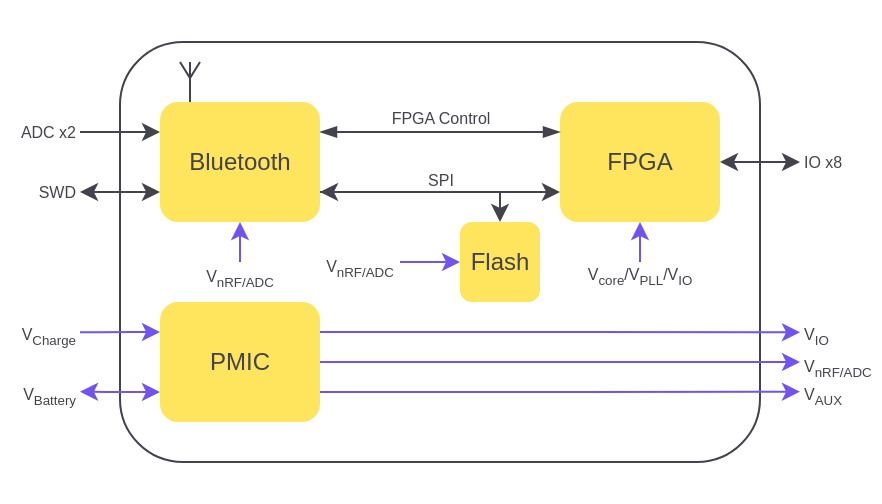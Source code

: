 <mxfile version="13.7.3" type="device"><diagram id="egaiHQ1bkfM_H7aPr39D" name="Page-1"><mxGraphModel dx="2365" dy="1578" grid="1" gridSize="10" guides="1" tooltips="1" connect="1" arrows="1" fold="1" page="1" pageScale="1" pageWidth="827" pageHeight="1169" math="0" shadow="0"><root><mxCell id="0"/><mxCell id="1" parent="0"/><mxCell id="5gBkPlEzBsQ7VQ_XojQR-1" value="" style="rounded=0;whiteSpace=wrap;html=1;fillColor=none;strokeColor=none;" vertex="1" parent="1"><mxGeometry x="80" y="169" width="440" height="251" as="geometry"/></mxCell><mxCell id="Kou2iydummz28kWJMsvE-27" value="" style="whiteSpace=wrap;html=1;fontSize=9;fillColor=none;rounded=1;strokeColor=#44434d;fontColor=#7253ED;" parent="1" vertex="1"><mxGeometry x="140" y="190" width="320" height="210" as="geometry"/></mxCell><mxCell id="Kou2iydummz28kWJMsvE-48" style="edgeStyle=orthogonalEdgeStyle;orthogonalLoop=1;jettySize=auto;html=1;exitX=1;exitY=0.5;exitDx=0;exitDy=0;startArrow=classic;startFill=1;endArrow=classic;endFill=1;fontSize=9;fontColor=#5AA9E6;strokeColor=#44434d;" parent="1" source="Kou2iydummz28kWJMsvE-1" edge="1"><mxGeometry relative="1" as="geometry"><mxPoint x="480" y="250" as="targetPoint"/></mxGeometry></mxCell><mxCell id="Kou2iydummz28kWJMsvE-1" value="&lt;font&gt;FPGA&lt;/font&gt;" style="whiteSpace=wrap;html=1;fillColor=#FFE45E;strokeColor=none;rounded=1;fontColor=#44434d;" parent="1" vertex="1"><mxGeometry x="360" y="220" width="80" height="60" as="geometry"/></mxCell><mxCell id="Kou2iydummz28kWJMsvE-3" style="edgeStyle=orthogonalEdgeStyle;orthogonalLoop=1;jettySize=auto;html=1;exitX=1;exitY=0.75;exitDx=0;exitDy=0;entryX=0;entryY=0.75;entryDx=0;entryDy=0;startArrow=classic;startFill=1;strokeColor=#44434d;fontColor=#44434D;" parent="1" source="Kou2iydummz28kWJMsvE-2" target="Kou2iydummz28kWJMsvE-1" edge="1"><mxGeometry relative="1" as="geometry"/></mxCell><mxCell id="Kou2iydummz28kWJMsvE-19" value="&lt;font style=&quot;font-size: 8px&quot; color=&quot;#44434d&quot;&gt;SPI&lt;/font&gt;" style="edgeLabel;html=1;align=center;verticalAlign=middle;resizable=0;points=[];fontSize=9;rounded=1;fontColor=#5AA9E6;" parent="Kou2iydummz28kWJMsvE-3" vertex="1" connectable="0"><mxGeometry x="0.345" y="1" relative="1" as="geometry"><mxPoint x="-20.67" y="-5" as="offset"/></mxGeometry></mxCell><mxCell id="Kou2iydummz28kWJMsvE-20" style="edgeStyle=orthogonalEdgeStyle;orthogonalLoop=1;jettySize=auto;html=1;exitX=1;exitY=0.25;exitDx=0;exitDy=0;entryX=0;entryY=0.25;entryDx=0;entryDy=0;startArrow=blockThin;startFill=1;endArrow=blockThin;endFill=1;fontSize=9;strokeColor=#44434d;fontColor=#44434D;" parent="1" source="Kou2iydummz28kWJMsvE-2" target="Kou2iydummz28kWJMsvE-1" edge="1"><mxGeometry relative="1" as="geometry"/></mxCell><mxCell id="Kou2iydummz28kWJMsvE-21" value="&lt;font style=&quot;font-size: 8px&quot; color=&quot;#44434d&quot;&gt;FPGA Control&lt;/font&gt;" style="edgeLabel;html=1;align=center;verticalAlign=middle;resizable=0;points=[];fontSize=9;rounded=1;fontColor=#5AA9E6;" parent="Kou2iydummz28kWJMsvE-20" vertex="1" connectable="0"><mxGeometry x="0.012" relative="1" as="geometry"><mxPoint x="-0.57" y="-7" as="offset"/></mxGeometry></mxCell><mxCell id="Kou2iydummz28kWJMsvE-23" style="edgeStyle=orthogonalEdgeStyle;orthogonalLoop=1;jettySize=auto;html=1;exitX=0;exitY=0.25;exitDx=0;exitDy=0;startArrow=classic;startFill=1;endArrow=none;endFill=0;fontSize=9;fontColor=#5AA9E6;strokeColor=#44434d;" parent="1" source="Kou2iydummz28kWJMsvE-2" edge="1"><mxGeometry relative="1" as="geometry"><mxPoint x="120" y="235" as="targetPoint"/></mxGeometry></mxCell><mxCell id="Kou2iydummz28kWJMsvE-25" style="edgeStyle=orthogonalEdgeStyle;orthogonalLoop=1;jettySize=auto;html=1;exitX=0;exitY=0.75;exitDx=0;exitDy=0;startArrow=classic;startFill=1;endArrow=classic;endFill=1;fontSize=9;fontColor=#5AA9E6;strokeColor=#44434d;" parent="1" source="Kou2iydummz28kWJMsvE-2" edge="1"><mxGeometry relative="1" as="geometry"><mxPoint x="120" y="265" as="targetPoint"/></mxGeometry></mxCell><mxCell id="Kou2iydummz28kWJMsvE-40" style="edgeStyle=orthogonalEdgeStyle;orthogonalLoop=1;jettySize=auto;html=1;exitX=0.5;exitY=1;exitDx=0;exitDy=0;entryX=0.5;entryY=0;entryDx=0;entryDy=0;startArrow=classic;startFill=1;endArrow=none;endFill=0;fontSize=9;fontColor=#5AA9E6;strokeColor=#7253ED;" parent="1" source="Kou2iydummz28kWJMsvE-2" target="Kou2iydummz28kWJMsvE-39" edge="1"><mxGeometry relative="1" as="geometry"/></mxCell><mxCell id="Kou2iydummz28kWJMsvE-2" value="&lt;font&gt;Bluetooth&lt;/font&gt;" style="whiteSpace=wrap;html=1;strokeColor=none;fillColor=#FFE45E;rounded=1;fontColor=#44434d;" parent="1" vertex="1"><mxGeometry x="160" y="220" width="80" height="60" as="geometry"/></mxCell><mxCell id="Kou2iydummz28kWJMsvE-11" style="edgeStyle=orthogonalEdgeStyle;orthogonalLoop=1;jettySize=auto;html=1;exitX=0.5;exitY=0;exitDx=0;exitDy=0;startArrow=classic;startFill=1;endArrow=none;endFill=0;entryX=1;entryY=0.75;entryDx=0;entryDy=0;fontColor=#5AA9E6;strokeColor=#44434d;rounded=0;" parent="1" source="Kou2iydummz28kWJMsvE-4" target="Kou2iydummz28kWJMsvE-2" edge="1"><mxGeometry relative="1" as="geometry"><mxPoint x="300" y="260" as="targetPoint"/><Array as="points"><mxPoint x="330" y="265"/></Array></mxGeometry></mxCell><mxCell id="Kou2iydummz28kWJMsvE-4" value="&lt;font&gt;Flash&lt;/font&gt;" style="whiteSpace=wrap;html=1;strokeColor=none;fillColor=#FFE45E;rounded=1;fontColor=#44434d;" parent="1" vertex="1"><mxGeometry x="310" y="280" width="40" height="40" as="geometry"/></mxCell><mxCell id="Kou2iydummz28kWJMsvE-26" style="edgeStyle=orthogonalEdgeStyle;orthogonalLoop=1;jettySize=auto;html=1;exitX=1;exitY=0.25;exitDx=0;exitDy=0;startArrow=none;startFill=0;endArrow=classic;endFill=1;fontSize=9;fontColor=#5AA9E6;strokeColor=#7253ED;" parent="1" source="Kou2iydummz28kWJMsvE-6" edge="1"><mxGeometry relative="1" as="geometry"><mxPoint x="480" y="335.143" as="targetPoint"/></mxGeometry></mxCell><mxCell id="Kou2iydummz28kWJMsvE-28" style="edgeStyle=orthogonalEdgeStyle;orthogonalLoop=1;jettySize=auto;html=1;exitX=1;exitY=0.5;exitDx=0;exitDy=0;startArrow=none;startFill=0;endArrow=classic;endFill=1;fontSize=9;fontColor=#5AA9E6;strokeColor=#7253ED;" parent="1" source="Kou2iydummz28kWJMsvE-6" edge="1"><mxGeometry relative="1" as="geometry"><mxPoint x="480" y="350" as="targetPoint"/></mxGeometry></mxCell><mxCell id="Kou2iydummz28kWJMsvE-29" style="edgeStyle=orthogonalEdgeStyle;orthogonalLoop=1;jettySize=auto;html=1;exitX=1;exitY=0.75;exitDx=0;exitDy=0;startArrow=none;startFill=0;endArrow=classic;endFill=1;fontSize=9;fontColor=#5AA9E6;strokeColor=#7253ED;" parent="1" source="Kou2iydummz28kWJMsvE-6" edge="1"><mxGeometry relative="1" as="geometry"><mxPoint x="480" y="364.857" as="targetPoint"/></mxGeometry></mxCell><mxCell id="Kou2iydummz28kWJMsvE-30" style="edgeStyle=orthogonalEdgeStyle;orthogonalLoop=1;jettySize=auto;html=1;exitX=0;exitY=0.25;exitDx=0;exitDy=0;startArrow=classic;startFill=1;endArrow=none;endFill=0;fontSize=9;fontColor=#5AA9E6;strokeColor=#7253ED;" parent="1" source="Kou2iydummz28kWJMsvE-6" edge="1"><mxGeometry relative="1" as="geometry"><mxPoint x="120" y="335.143" as="targetPoint"/></mxGeometry></mxCell><mxCell id="Kou2iydummz28kWJMsvE-31" style="edgeStyle=orthogonalEdgeStyle;orthogonalLoop=1;jettySize=auto;html=1;exitX=0;exitY=0.75;exitDx=0;exitDy=0;startArrow=classic;startFill=1;endArrow=classic;endFill=1;fontSize=9;fontColor=#5AA9E6;strokeColor=#7253ED;" parent="1" source="Kou2iydummz28kWJMsvE-6" edge="1"><mxGeometry relative="1" as="geometry"><mxPoint x="120" y="364.857" as="targetPoint"/></mxGeometry></mxCell><mxCell id="Kou2iydummz28kWJMsvE-6" value="&lt;font&gt;PMIC&lt;/font&gt;" style="whiteSpace=wrap;html=1;strokeColor=none;fillColor=#FFE45E;rounded=1;fontColor=#44434d;" parent="1" vertex="1"><mxGeometry x="160" y="320" width="80" height="60" as="geometry"/></mxCell><mxCell id="Kou2iydummz28kWJMsvE-13" value="&lt;font style=&quot;font-size: 8px&quot;&gt;ADC x2&lt;/font&gt;" style="text;html=1;strokeColor=none;fillColor=none;align=right;verticalAlign=middle;whiteSpace=wrap;rounded=1;fontColor=#44434D;" parent="1" vertex="1"><mxGeometry x="80" y="229" width="40" height="10" as="geometry"/></mxCell><mxCell id="Kou2iydummz28kWJMsvE-22" value="" style="verticalLabelPosition=bottom;shadow=0;dashed=0;align=center;html=1;verticalAlign=top;shape=mxgraph.electrical.radio.aerial_-_antenna_1;fontSize=9;rounded=1;fillColor=#FFE45E;fontColor=#5AA9E6;strokeColor=#44434d;" parent="1" vertex="1"><mxGeometry x="170" y="200" width="10" height="20" as="geometry"/></mxCell><mxCell id="Kou2iydummz28kWJMsvE-32" value="&lt;font style=&quot;font-size: 8px&quot;&gt;SWD&lt;/font&gt;" style="text;html=1;strokeColor=none;fillColor=none;align=right;verticalAlign=middle;whiteSpace=wrap;rounded=1;fontColor=#44434D;" parent="1" vertex="1"><mxGeometry x="80" y="259" width="40" height="10" as="geometry"/></mxCell><mxCell id="Kou2iydummz28kWJMsvE-33" value="&lt;font style=&quot;font-size: 8px&quot;&gt;V&lt;sub&gt;Charge&lt;/sub&gt;&lt;/font&gt;" style="text;html=1;strokeColor=none;fillColor=none;align=right;verticalAlign=middle;whiteSpace=wrap;rounded=1;fontColor=#44434D;" parent="1" vertex="1"><mxGeometry x="80" y="330" width="40" height="10" as="geometry"/></mxCell><mxCell id="Kou2iydummz28kWJMsvE-34" value="&lt;span style=&quot;font-size: 8px&quot;&gt;V&lt;sub&gt;Battery&lt;/sub&gt;&lt;/span&gt;" style="text;html=1;strokeColor=none;fillColor=none;align=right;verticalAlign=middle;whiteSpace=wrap;rounded=1;fontColor=#44434D;" parent="1" vertex="1"><mxGeometry x="80" y="360" width="40" height="10" as="geometry"/></mxCell><mxCell id="Kou2iydummz28kWJMsvE-35" value="&lt;font style=&quot;font-size: 8px&quot;&gt;V&lt;sub&gt;IO&lt;/sub&gt;&lt;/font&gt;" style="text;html=1;strokeColor=none;fillColor=none;align=left;verticalAlign=middle;whiteSpace=wrap;rounded=1;fontColor=#44434D;" parent="1" vertex="1"><mxGeometry x="480" y="330" width="40" height="10" as="geometry"/></mxCell><mxCell id="Kou2iydummz28kWJMsvE-36" value="&lt;font style=&quot;font-size: 8px&quot;&gt;V&lt;sub&gt;nRF/ADC&lt;/sub&gt;&lt;/font&gt;" style="text;html=1;strokeColor=none;fillColor=none;align=left;verticalAlign=middle;whiteSpace=wrap;rounded=1;fontColor=#44434D;" parent="1" vertex="1"><mxGeometry x="480" y="343" width="40" height="15" as="geometry"/></mxCell><mxCell id="Kou2iydummz28kWJMsvE-37" value="&lt;font style=&quot;font-size: 8px&quot;&gt;V&lt;sub&gt;AUX&lt;/sub&gt;&lt;/font&gt;" style="text;html=1;strokeColor=none;fillColor=none;align=left;verticalAlign=middle;whiteSpace=wrap;rounded=1;fontColor=#44434D;" parent="1" vertex="1"><mxGeometry x="480" y="360" width="40" height="10" as="geometry"/></mxCell><mxCell id="Kou2iydummz28kWJMsvE-43" style="edgeStyle=orthogonalEdgeStyle;orthogonalLoop=1;jettySize=auto;html=1;exitX=0.5;exitY=0;exitDx=0;exitDy=0;entryX=0.5;entryY=1;entryDx=0;entryDy=0;startArrow=none;startFill=0;endArrow=classic;endFill=1;fontSize=9;fontColor=#5AA9E6;strokeColor=#7253ED;" parent="1" source="Kou2iydummz28kWJMsvE-38" target="Kou2iydummz28kWJMsvE-1" edge="1"><mxGeometry relative="1" as="geometry"/></mxCell><mxCell id="Kou2iydummz28kWJMsvE-38" value="&lt;font style=&quot;font-size: 8px&quot;&gt;V&lt;sub&gt;core&lt;/sub&gt;/V&lt;sub&gt;PLL&lt;/sub&gt;/V&lt;sub&gt;IO&lt;/sub&gt;&lt;/font&gt;" style="text;html=1;strokeColor=none;fillColor=none;align=center;verticalAlign=middle;whiteSpace=wrap;rounded=1;fontColor=#44434D;" parent="1" vertex="1"><mxGeometry x="380" y="300" width="40" height="10" as="geometry"/></mxCell><mxCell id="Kou2iydummz28kWJMsvE-39" value="&lt;sub style=&quot;font-size: 8px&quot;&gt;&lt;font style=&quot;font-size: 8px&quot;&gt;V&lt;sub&gt;nRF/&lt;/sub&gt;&lt;/font&gt;&lt;font style=&quot;font-size: 8px&quot;&gt;&lt;sub&gt;ADC&lt;/sub&gt;&lt;/font&gt;&lt;/sub&gt;" style="text;html=1;strokeColor=none;fillColor=none;align=center;verticalAlign=middle;whiteSpace=wrap;rounded=1;fontColor=#44434D;" parent="1" vertex="1"><mxGeometry x="180" y="300" width="40" height="10" as="geometry"/></mxCell><mxCell id="Kou2iydummz28kWJMsvE-51" style="edgeStyle=orthogonalEdgeStyle;orthogonalLoop=1;jettySize=auto;html=1;exitX=1;exitY=0.5;exitDx=0;exitDy=0;entryX=0;entryY=0.5;entryDx=0;entryDy=0;startArrow=none;startFill=0;endArrow=classic;endFill=1;fontSize=9;fontColor=#5AA9E6;strokeColor=#7253ED;" parent="1" source="Kou2iydummz28kWJMsvE-44" target="Kou2iydummz28kWJMsvE-4" edge="1"><mxGeometry relative="1" as="geometry"/></mxCell><mxCell id="Kou2iydummz28kWJMsvE-44" value="&lt;font style=&quot;font-size: 8px&quot;&gt;&lt;sub&gt;&lt;font style=&quot;font-size: 8px&quot;&gt;V&lt;sub&gt;nRF/&lt;/sub&gt;&lt;/font&gt;&lt;font style=&quot;font-size: 8px&quot;&gt;&lt;sub&gt;ADC&lt;/sub&gt;&lt;/font&gt;&lt;/sub&gt;&lt;/font&gt;" style="text;html=1;strokeColor=none;fillColor=none;align=center;verticalAlign=middle;whiteSpace=wrap;rounded=1;fontColor=#44434D;" parent="1" vertex="1"><mxGeometry x="240" y="295" width="40" height="10" as="geometry"/></mxCell><mxCell id="Kou2iydummz28kWJMsvE-50" value="&lt;font style=&quot;font-size: 8px&quot;&gt;IO x8&lt;/font&gt;" style="text;html=1;strokeColor=none;fillColor=none;align=left;verticalAlign=middle;whiteSpace=wrap;rounded=1;fontColor=#44434D;" parent="1" vertex="1"><mxGeometry x="480" y="244" width="40" height="10" as="geometry"/></mxCell></root></mxGraphModel></diagram></mxfile>